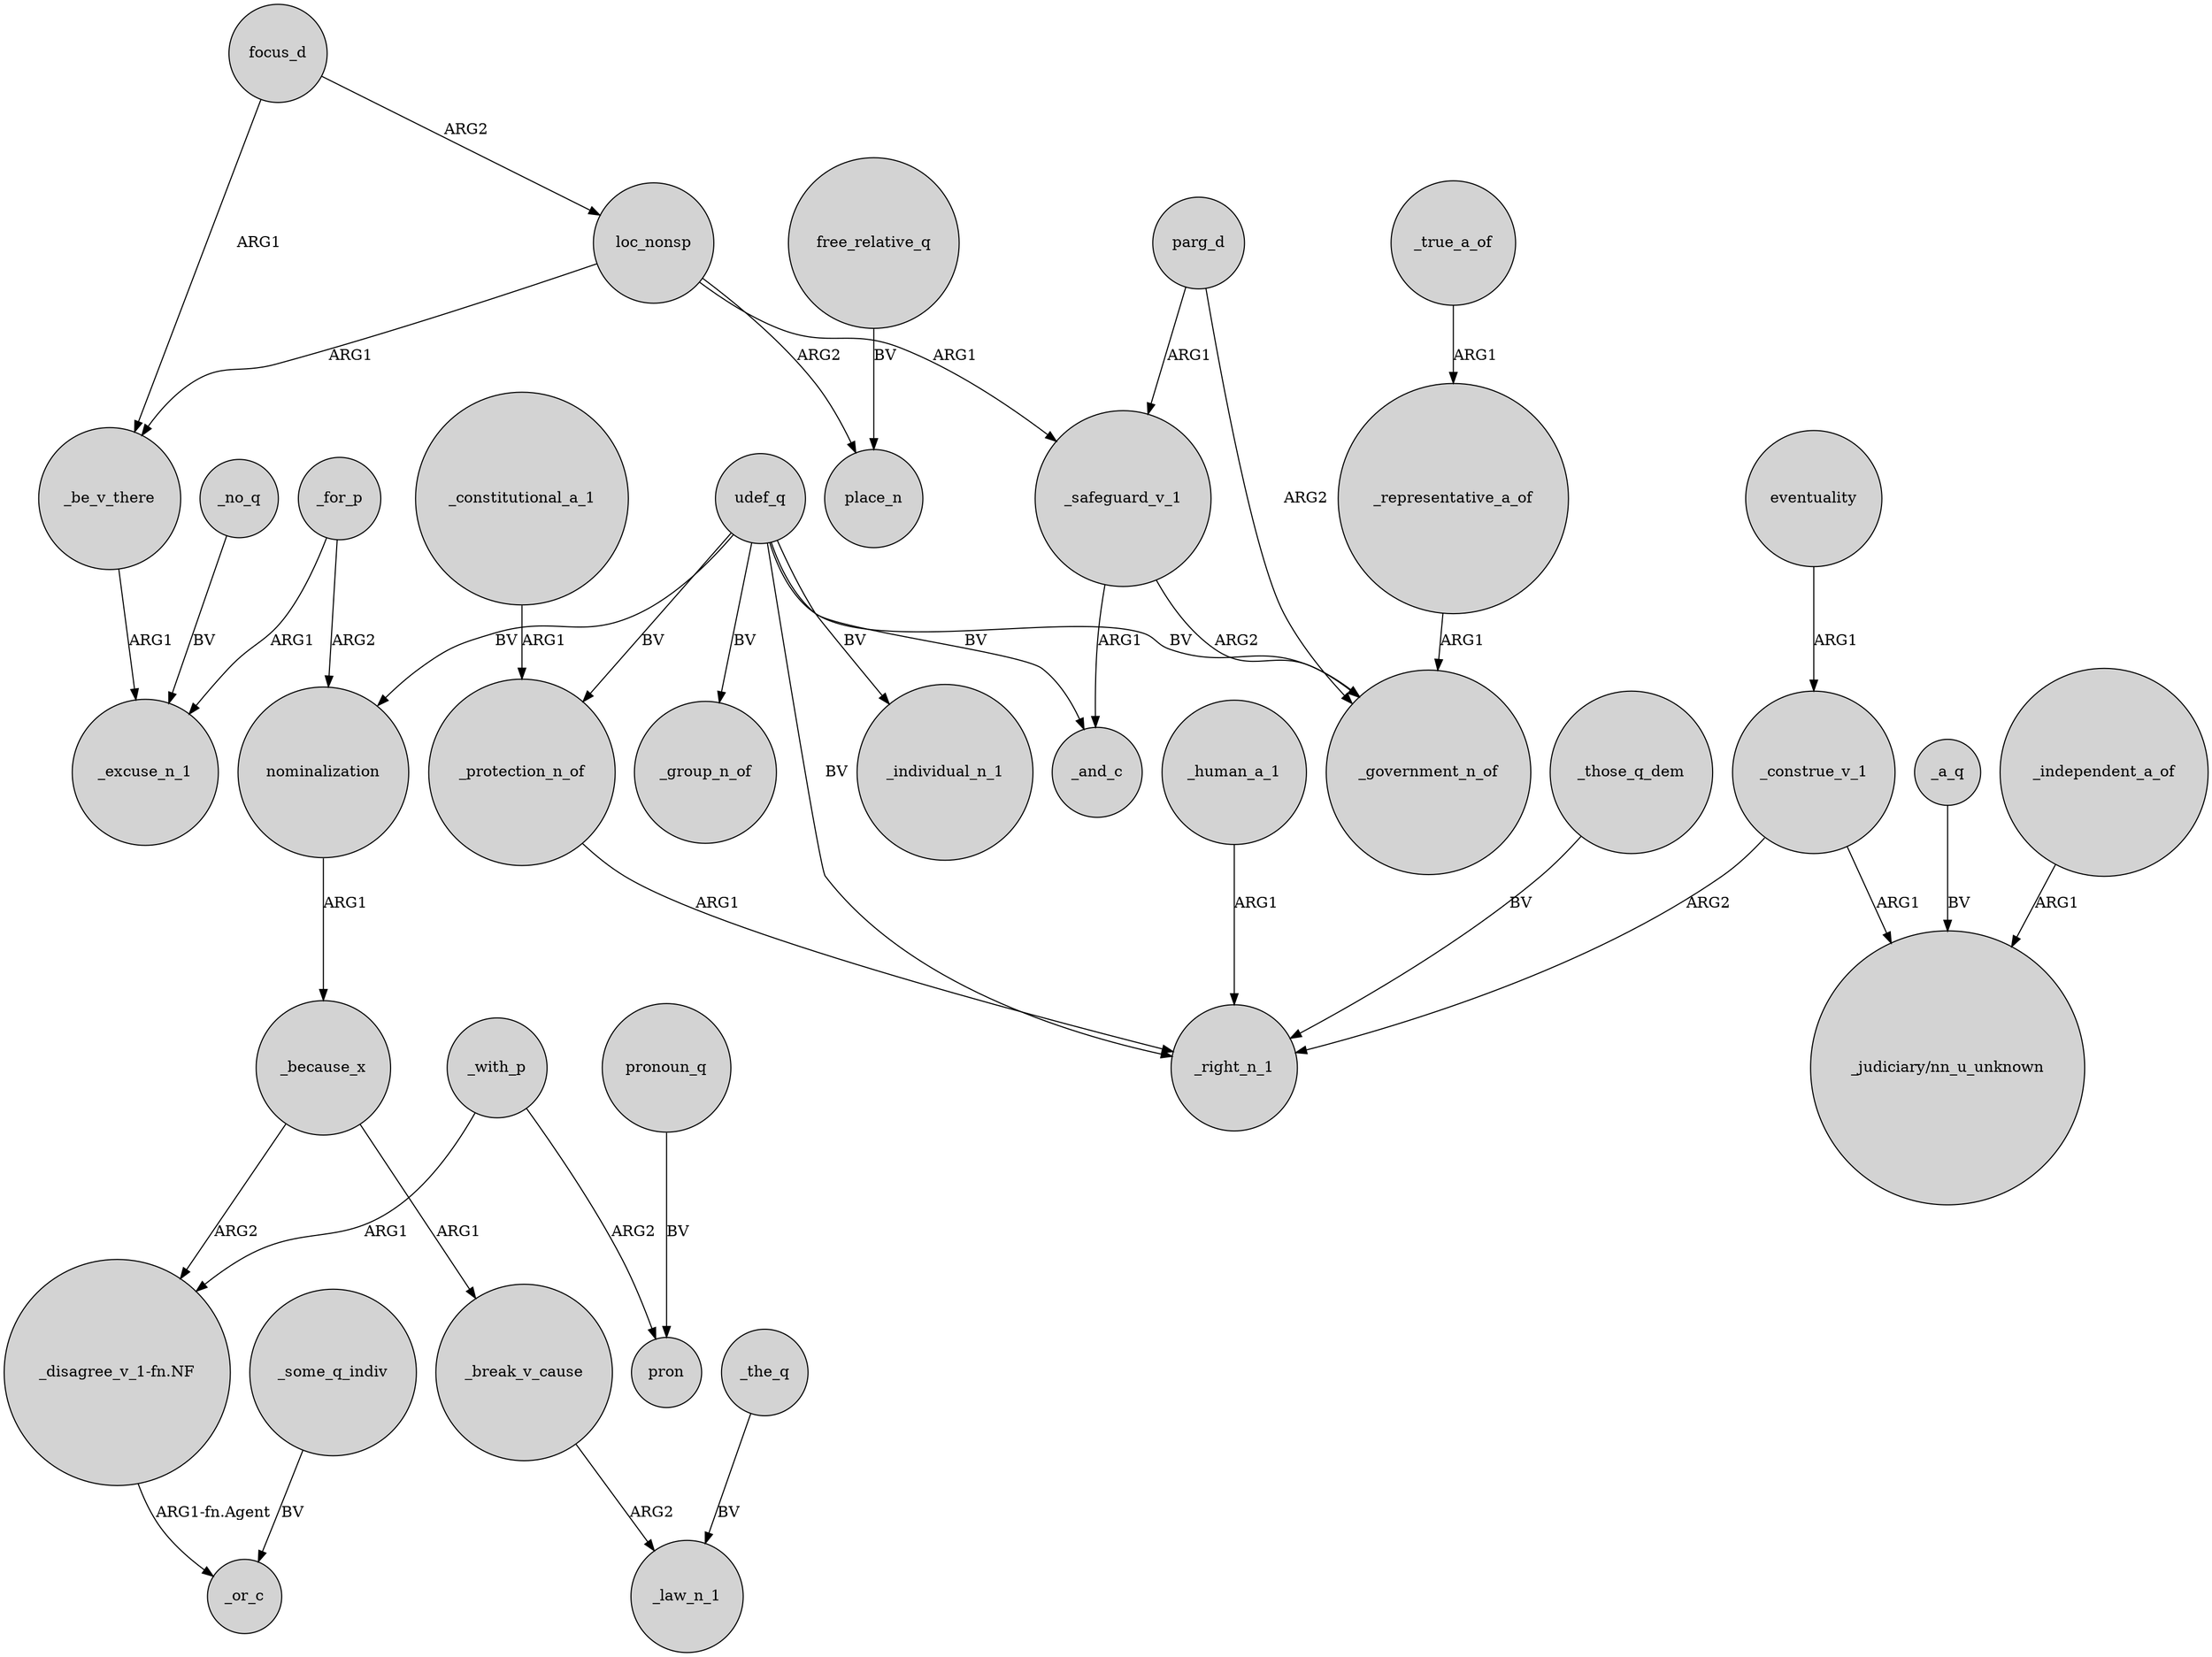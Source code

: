 digraph {
	node [shape=circle style=filled]
	focus_d -> loc_nonsp [label=ARG2]
	_with_p -> "_disagree_v_1-fn.NF" [label=ARG1]
	_protection_n_of -> _right_n_1 [label=ARG1]
	udef_q -> _government_n_of [label=BV]
	"_disagree_v_1-fn.NF" -> _or_c [label="ARG1-fn.Agent"]
	eventuality -> _construe_v_1 [label=ARG1]
	_representative_a_of -> _government_n_of [label=ARG1]
	_for_p -> nominalization [label=ARG2]
	loc_nonsp -> _be_v_there [label=ARG1]
	_break_v_cause -> _law_n_1 [label=ARG2]
	_human_a_1 -> _right_n_1 [label=ARG1]
	parg_d -> _safeguard_v_1 [label=ARG1]
	udef_q -> _individual_n_1 [label=BV]
	_construe_v_1 -> "_judiciary/nn_u_unknown" [label=ARG1]
	_be_v_there -> _excuse_n_1 [label=ARG1]
	_no_q -> _excuse_n_1 [label=BV]
	_a_q -> "_judiciary/nn_u_unknown" [label=BV]
	_safeguard_v_1 -> _and_c [label=ARG1]
	_independent_a_of -> "_judiciary/nn_u_unknown" [label=ARG1]
	pronoun_q -> pron [label=BV]
	udef_q -> _protection_n_of [label=BV]
	parg_d -> _government_n_of [label=ARG2]
	udef_q -> _right_n_1 [label=BV]
	_the_q -> _law_n_1 [label=BV]
	_because_x -> _break_v_cause [label=ARG1]
	udef_q -> nominalization [label=BV]
	_some_q_indiv -> _or_c [label=BV]
	_construe_v_1 -> _right_n_1 [label=ARG2]
	_for_p -> _excuse_n_1 [label=ARG1]
	focus_d -> _be_v_there [label=ARG1]
	_because_x -> "_disagree_v_1-fn.NF" [label=ARG2]
	loc_nonsp -> place_n [label=ARG2]
	_true_a_of -> _representative_a_of [label=ARG1]
	_constitutional_a_1 -> _protection_n_of [label=ARG1]
	loc_nonsp -> _safeguard_v_1 [label=ARG1]
	free_relative_q -> place_n [label=BV]
	nominalization -> _because_x [label=ARG1]
	udef_q -> _and_c [label=BV]
	_with_p -> pron [label=ARG2]
	_those_q_dem -> _right_n_1 [label=BV]
	udef_q -> _group_n_of [label=BV]
	_safeguard_v_1 -> _government_n_of [label=ARG2]
}
